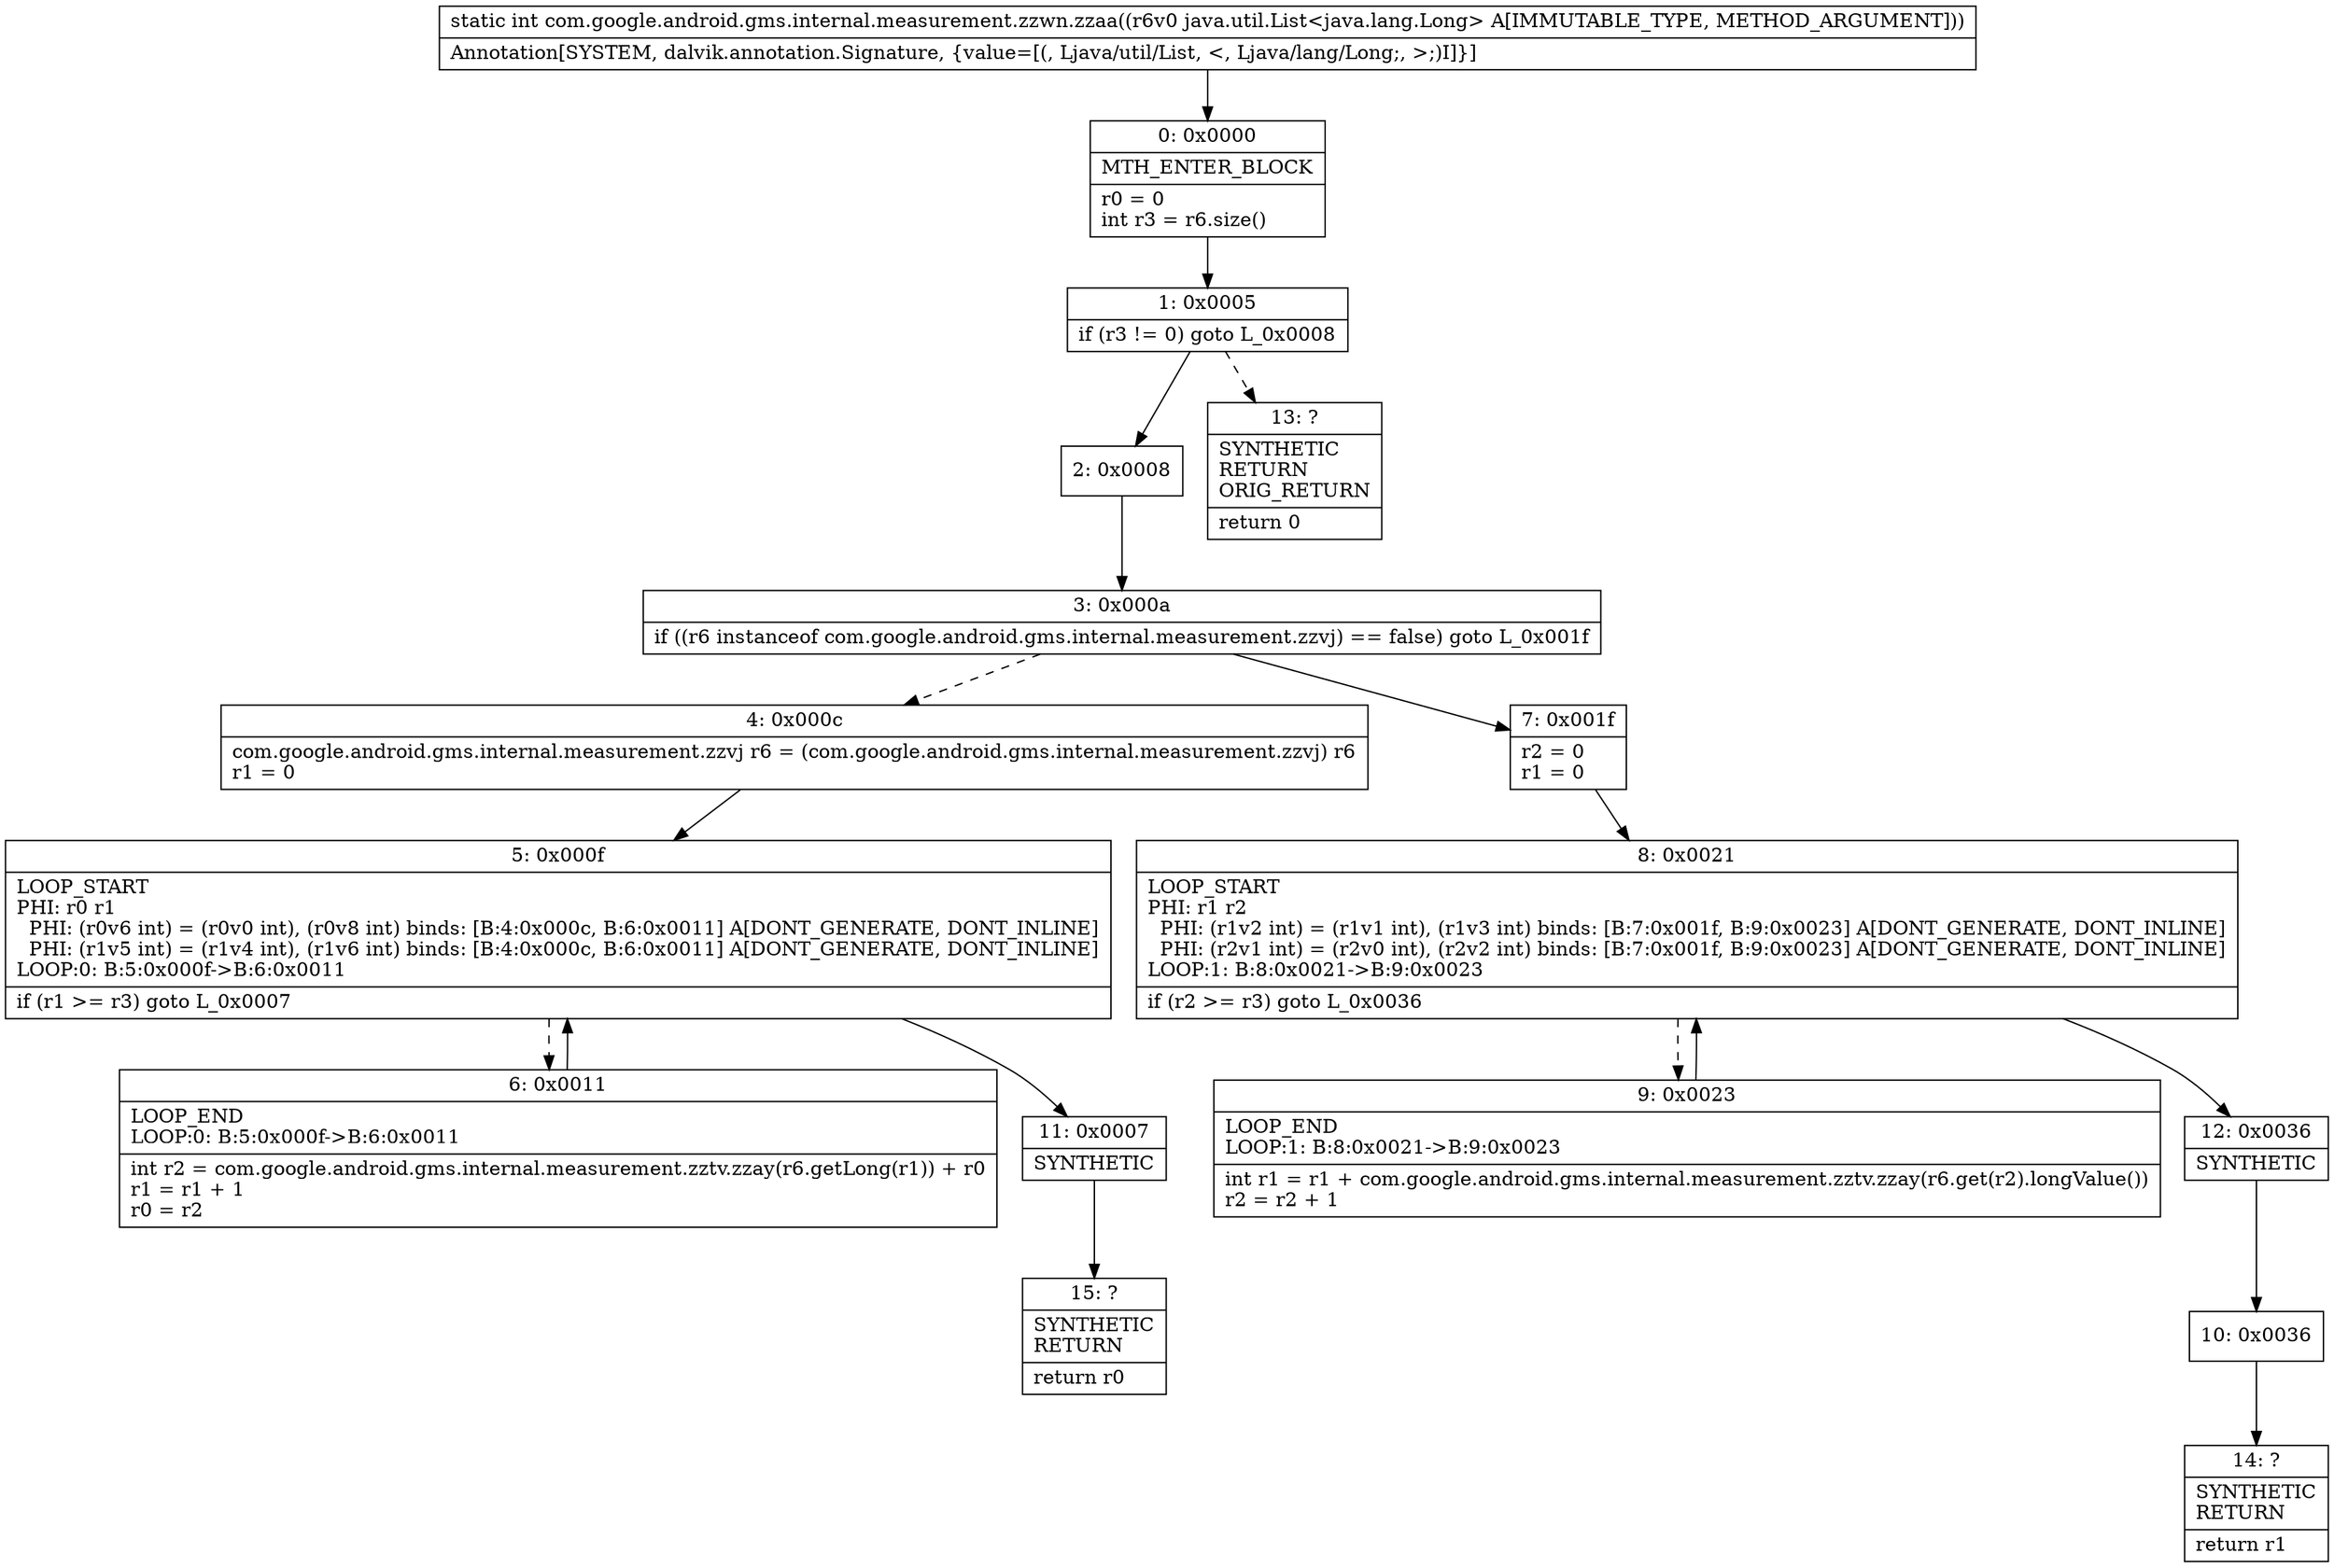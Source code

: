 digraph "CFG forcom.google.android.gms.internal.measurement.zzwn.zzaa(Ljava\/util\/List;)I" {
Node_0 [shape=record,label="{0\:\ 0x0000|MTH_ENTER_BLOCK\l|r0 = 0\lint r3 = r6.size()\l}"];
Node_1 [shape=record,label="{1\:\ 0x0005|if (r3 != 0) goto L_0x0008\l}"];
Node_2 [shape=record,label="{2\:\ 0x0008}"];
Node_3 [shape=record,label="{3\:\ 0x000a|if ((r6 instanceof com.google.android.gms.internal.measurement.zzvj) == false) goto L_0x001f\l}"];
Node_4 [shape=record,label="{4\:\ 0x000c|com.google.android.gms.internal.measurement.zzvj r6 = (com.google.android.gms.internal.measurement.zzvj) r6\lr1 = 0\l}"];
Node_5 [shape=record,label="{5\:\ 0x000f|LOOP_START\lPHI: r0 r1 \l  PHI: (r0v6 int) = (r0v0 int), (r0v8 int) binds: [B:4:0x000c, B:6:0x0011] A[DONT_GENERATE, DONT_INLINE]\l  PHI: (r1v5 int) = (r1v4 int), (r1v6 int) binds: [B:4:0x000c, B:6:0x0011] A[DONT_GENERATE, DONT_INLINE]\lLOOP:0: B:5:0x000f\-\>B:6:0x0011\l|if (r1 \>= r3) goto L_0x0007\l}"];
Node_6 [shape=record,label="{6\:\ 0x0011|LOOP_END\lLOOP:0: B:5:0x000f\-\>B:6:0x0011\l|int r2 = com.google.android.gms.internal.measurement.zztv.zzay(r6.getLong(r1)) + r0\lr1 = r1 + 1\lr0 = r2\l}"];
Node_7 [shape=record,label="{7\:\ 0x001f|r2 = 0\lr1 = 0\l}"];
Node_8 [shape=record,label="{8\:\ 0x0021|LOOP_START\lPHI: r1 r2 \l  PHI: (r1v2 int) = (r1v1 int), (r1v3 int) binds: [B:7:0x001f, B:9:0x0023] A[DONT_GENERATE, DONT_INLINE]\l  PHI: (r2v1 int) = (r2v0 int), (r2v2 int) binds: [B:7:0x001f, B:9:0x0023] A[DONT_GENERATE, DONT_INLINE]\lLOOP:1: B:8:0x0021\-\>B:9:0x0023\l|if (r2 \>= r3) goto L_0x0036\l}"];
Node_9 [shape=record,label="{9\:\ 0x0023|LOOP_END\lLOOP:1: B:8:0x0021\-\>B:9:0x0023\l|int r1 = r1 + com.google.android.gms.internal.measurement.zztv.zzay(r6.get(r2).longValue())\lr2 = r2 + 1\l}"];
Node_10 [shape=record,label="{10\:\ 0x0036}"];
Node_11 [shape=record,label="{11\:\ 0x0007|SYNTHETIC\l}"];
Node_12 [shape=record,label="{12\:\ 0x0036|SYNTHETIC\l}"];
Node_13 [shape=record,label="{13\:\ ?|SYNTHETIC\lRETURN\lORIG_RETURN\l|return 0\l}"];
Node_14 [shape=record,label="{14\:\ ?|SYNTHETIC\lRETURN\l|return r1\l}"];
Node_15 [shape=record,label="{15\:\ ?|SYNTHETIC\lRETURN\l|return r0\l}"];
MethodNode[shape=record,label="{static int com.google.android.gms.internal.measurement.zzwn.zzaa((r6v0 java.util.List\<java.lang.Long\> A[IMMUTABLE_TYPE, METHOD_ARGUMENT]))  | Annotation[SYSTEM, dalvik.annotation.Signature, \{value=[(, Ljava\/util\/List, \<, Ljava\/lang\/Long;, \>;)I]\}]\l}"];
MethodNode -> Node_0;
Node_0 -> Node_1;
Node_1 -> Node_2;
Node_1 -> Node_13[style=dashed];
Node_2 -> Node_3;
Node_3 -> Node_4[style=dashed];
Node_3 -> Node_7;
Node_4 -> Node_5;
Node_5 -> Node_6[style=dashed];
Node_5 -> Node_11;
Node_6 -> Node_5;
Node_7 -> Node_8;
Node_8 -> Node_9[style=dashed];
Node_8 -> Node_12;
Node_9 -> Node_8;
Node_10 -> Node_14;
Node_11 -> Node_15;
Node_12 -> Node_10;
}

